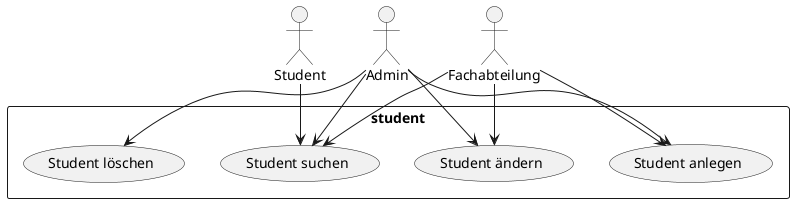 @startuml Use Cases

actor Student
actor Admin
actor Fachabteilung

rectangle student {
    Student --> (Student suchen)
    Admin --> (Student suchen)
    Admin --> (Student anlegen)
    Admin --> (Student ändern)
    Admin --> (Student löschen)
    Fachabteilung --> (Student suchen)
    Fachabteilung --> (Student anlegen)
    Fachabteilung --> (Student ändern)
}

@enduml
